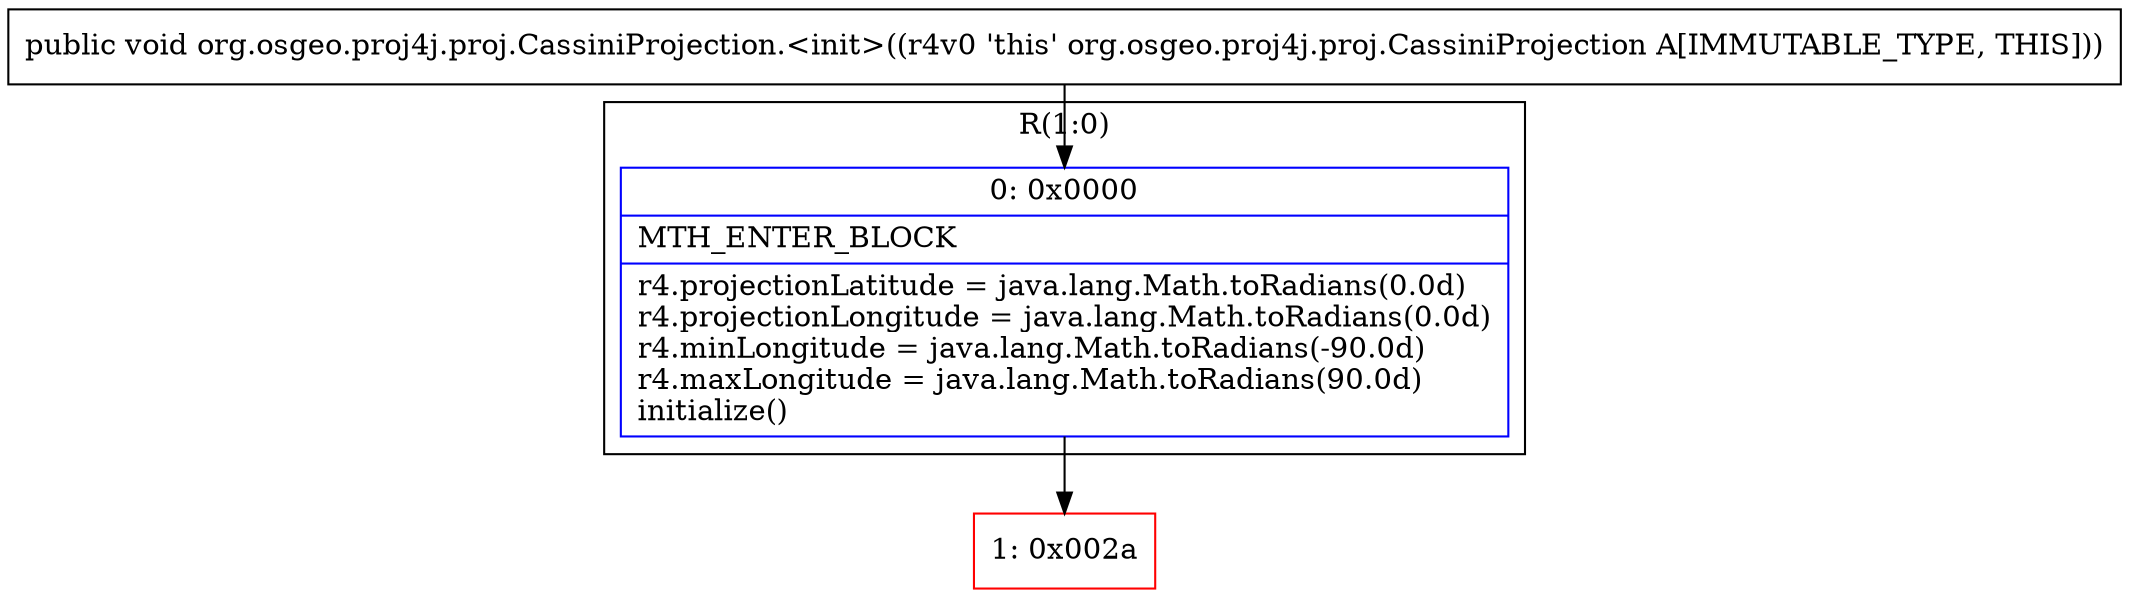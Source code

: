 digraph "CFG fororg.osgeo.proj4j.proj.CassiniProjection.\<init\>()V" {
subgraph cluster_Region_39445239 {
label = "R(1:0)";
node [shape=record,color=blue];
Node_0 [shape=record,label="{0\:\ 0x0000|MTH_ENTER_BLOCK\l|r4.projectionLatitude = java.lang.Math.toRadians(0.0d)\lr4.projectionLongitude = java.lang.Math.toRadians(0.0d)\lr4.minLongitude = java.lang.Math.toRadians(\-90.0d)\lr4.maxLongitude = java.lang.Math.toRadians(90.0d)\linitialize()\l}"];
}
Node_1 [shape=record,color=red,label="{1\:\ 0x002a}"];
MethodNode[shape=record,label="{public void org.osgeo.proj4j.proj.CassiniProjection.\<init\>((r4v0 'this' org.osgeo.proj4j.proj.CassiniProjection A[IMMUTABLE_TYPE, THIS])) }"];
MethodNode -> Node_0;
Node_0 -> Node_1;
}

